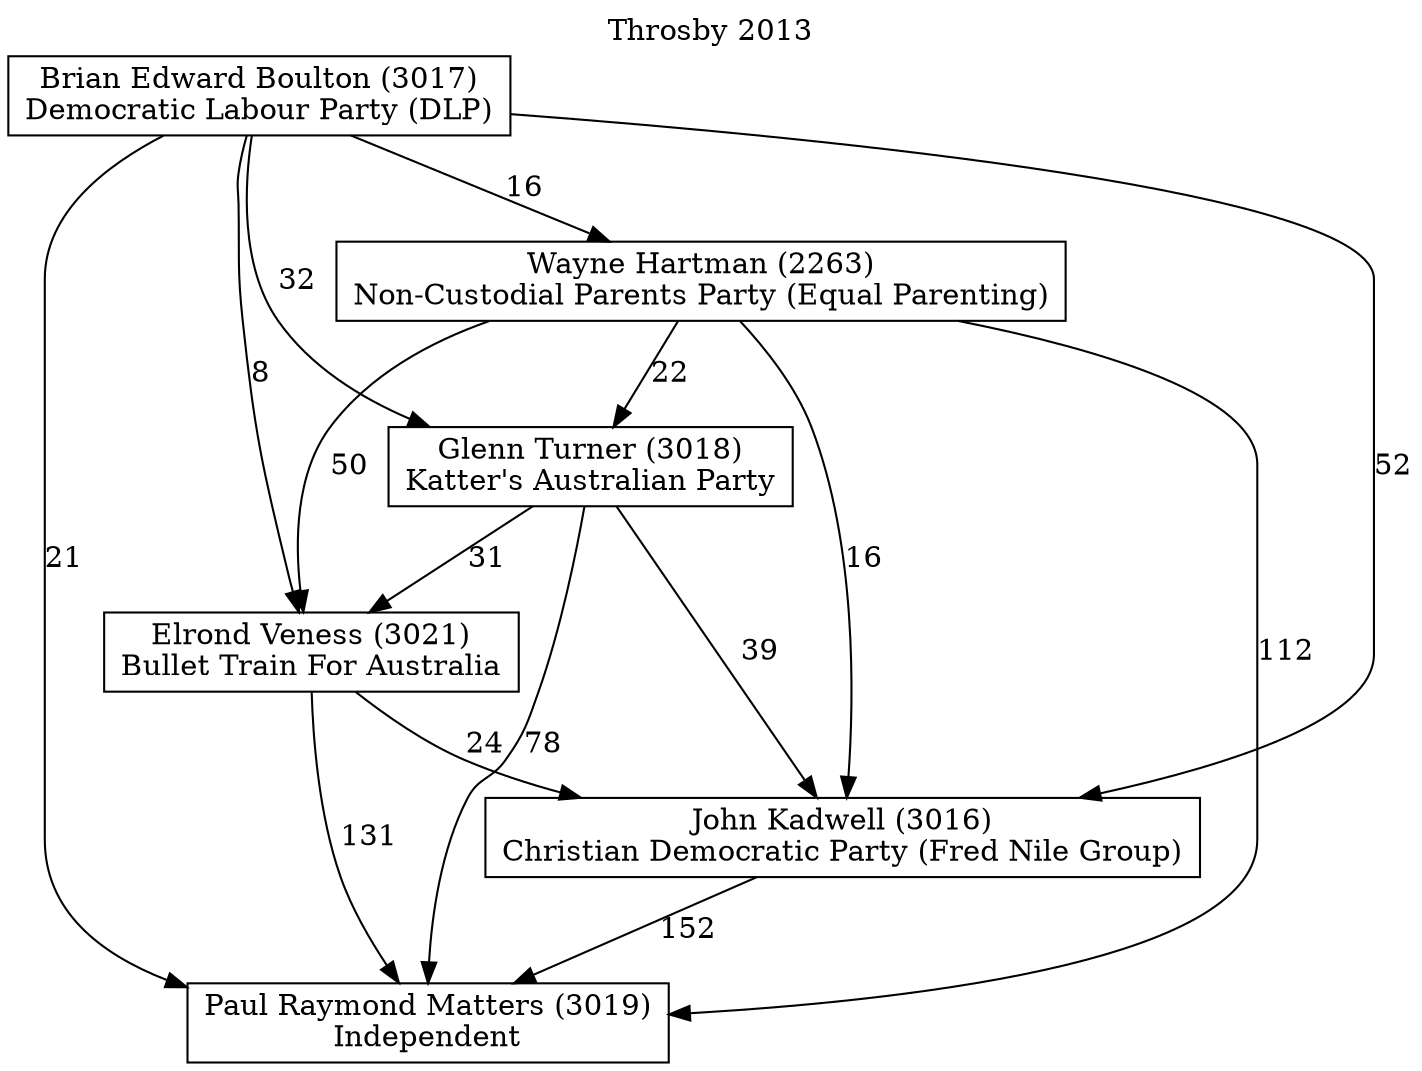// House preference flow
digraph "Paul Raymond Matters (3019)_Throsby_2013" {
	graph [label="Throsby 2013" labelloc=t mclimit=10]
	node [shape=box]
	"Paul Raymond Matters (3019)" [label="Paul Raymond Matters (3019)
Independent"]
	"John Kadwell (3016)" [label="John Kadwell (3016)
Christian Democratic Party (Fred Nile Group)"]
	"Elrond Veness (3021)" [label="Elrond Veness (3021)
Bullet Train For Australia"]
	"Glenn Turner (3018)" [label="Glenn Turner (3018)
Katter's Australian Party"]
	"Wayne Hartman (2263)" [label="Wayne Hartman (2263)
Non-Custodial Parents Party (Equal Parenting)"]
	"Brian Edward Boulton (3017)" [label="Brian Edward Boulton (3017)
Democratic Labour Party (DLP)"]
	"John Kadwell (3016)" -> "Paul Raymond Matters (3019)" [label=152]
	"Elrond Veness (3021)" -> "John Kadwell (3016)" [label=24]
	"Glenn Turner (3018)" -> "Elrond Veness (3021)" [label=31]
	"Wayne Hartman (2263)" -> "Glenn Turner (3018)" [label=22]
	"Brian Edward Boulton (3017)" -> "Wayne Hartman (2263)" [label=16]
	"Elrond Veness (3021)" -> "Paul Raymond Matters (3019)" [label=131]
	"Glenn Turner (3018)" -> "Paul Raymond Matters (3019)" [label=78]
	"Wayne Hartman (2263)" -> "Paul Raymond Matters (3019)" [label=112]
	"Brian Edward Boulton (3017)" -> "Paul Raymond Matters (3019)" [label=21]
	"Brian Edward Boulton (3017)" -> "Glenn Turner (3018)" [label=32]
	"Wayne Hartman (2263)" -> "Elrond Veness (3021)" [label=50]
	"Brian Edward Boulton (3017)" -> "Elrond Veness (3021)" [label=8]
	"Glenn Turner (3018)" -> "John Kadwell (3016)" [label=39]
	"Wayne Hartman (2263)" -> "John Kadwell (3016)" [label=16]
	"Brian Edward Boulton (3017)" -> "John Kadwell (3016)" [label=52]
}
